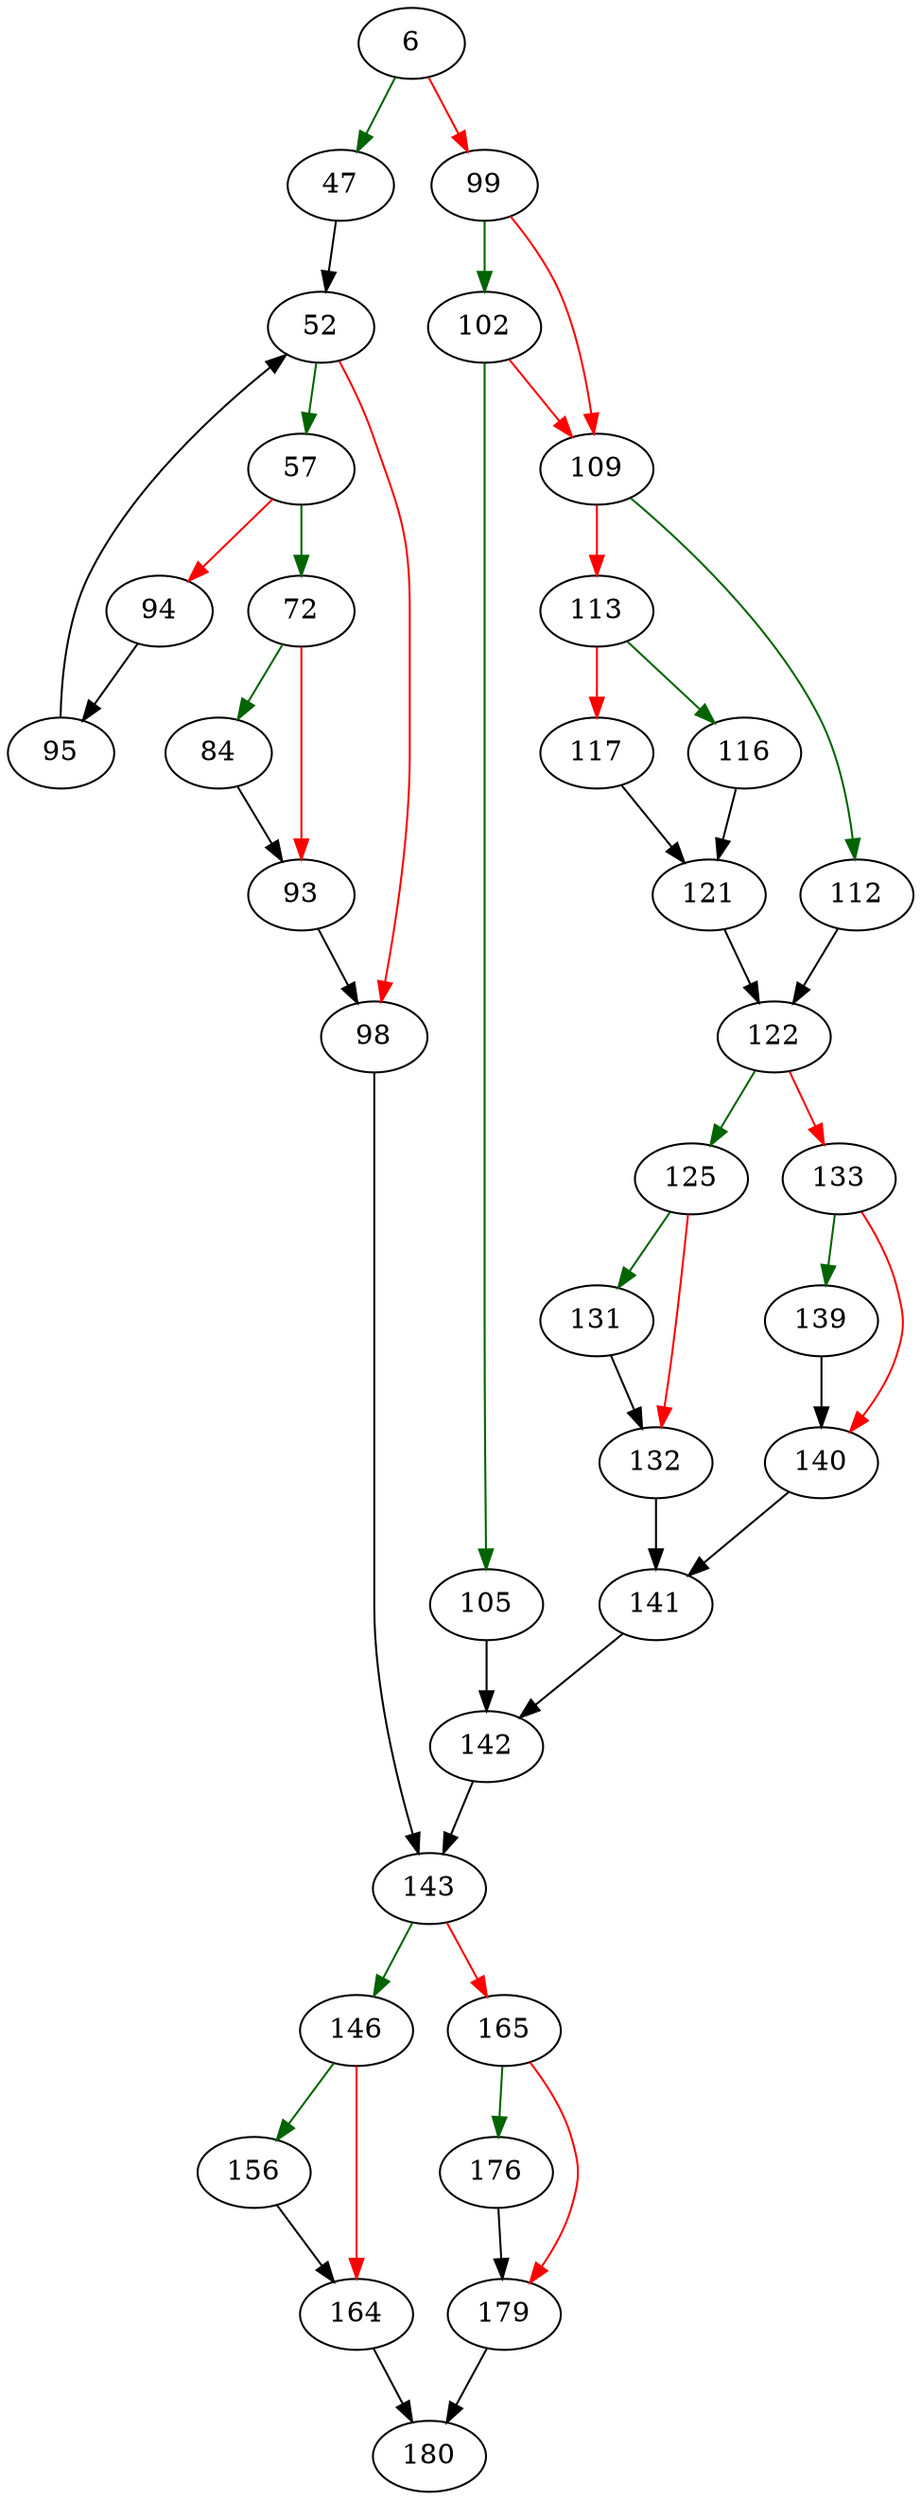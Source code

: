 strict digraph "vdbeSorterCompareInt" {
	// Node definitions.
	6 [entry=true];
	47;
	99;
	52;
	57;
	98;
	72;
	94;
	84;
	93;
	95;
	143;
	102;
	109;
	105;
	142;
	112;
	113;
	122;
	116;
	117;
	121;
	125;
	133;
	131;
	132;
	141;
	139;
	140;
	146;
	165;
	156;
	164;
	180;
	176;
	179;

	// Edge definitions.
	6 -> 47 [
		color=darkgreen
		cond=true
	];
	6 -> 99 [
		color=red
		cond=false
	];
	47 -> 52;
	99 -> 102 [
		color=darkgreen
		cond=true
	];
	99 -> 109 [
		color=red
		cond=false
	];
	52 -> 57 [
		color=darkgreen
		cond=true
	];
	52 -> 98 [
		color=red
		cond=false
	];
	57 -> 72 [
		color=darkgreen
		cond=true
	];
	57 -> 94 [
		color=red
		cond=false
	];
	98 -> 143;
	72 -> 84 [
		color=darkgreen
		cond=true
	];
	72 -> 93 [
		color=red
		cond=false
	];
	94 -> 95;
	84 -> 93;
	93 -> 98;
	95 -> 52;
	143 -> 146 [
		color=darkgreen
		cond=true
	];
	143 -> 165 [
		color=red
		cond=false
	];
	102 -> 109 [
		color=red
		cond=false
	];
	102 -> 105 [
		color=darkgreen
		cond=true
	];
	109 -> 112 [
		color=darkgreen
		cond=true
	];
	109 -> 113 [
		color=red
		cond=false
	];
	105 -> 142;
	142 -> 143;
	112 -> 122;
	113 -> 116 [
		color=darkgreen
		cond=true
	];
	113 -> 117 [
		color=red
		cond=false
	];
	122 -> 125 [
		color=darkgreen
		cond=true
	];
	122 -> 133 [
		color=red
		cond=false
	];
	116 -> 121;
	117 -> 121;
	121 -> 122;
	125 -> 131 [
		color=darkgreen
		cond=true
	];
	125 -> 132 [
		color=red
		cond=false
	];
	133 -> 139 [
		color=darkgreen
		cond=true
	];
	133 -> 140 [
		color=red
		cond=false
	];
	131 -> 132;
	132 -> 141;
	141 -> 142;
	139 -> 140;
	140 -> 141;
	146 -> 156 [
		color=darkgreen
		cond=true
	];
	146 -> 164 [
		color=red
		cond=false
	];
	165 -> 176 [
		color=darkgreen
		cond=true
	];
	165 -> 179 [
		color=red
		cond=false
	];
	156 -> 164;
	164 -> 180;
	176 -> 179;
	179 -> 180;
}